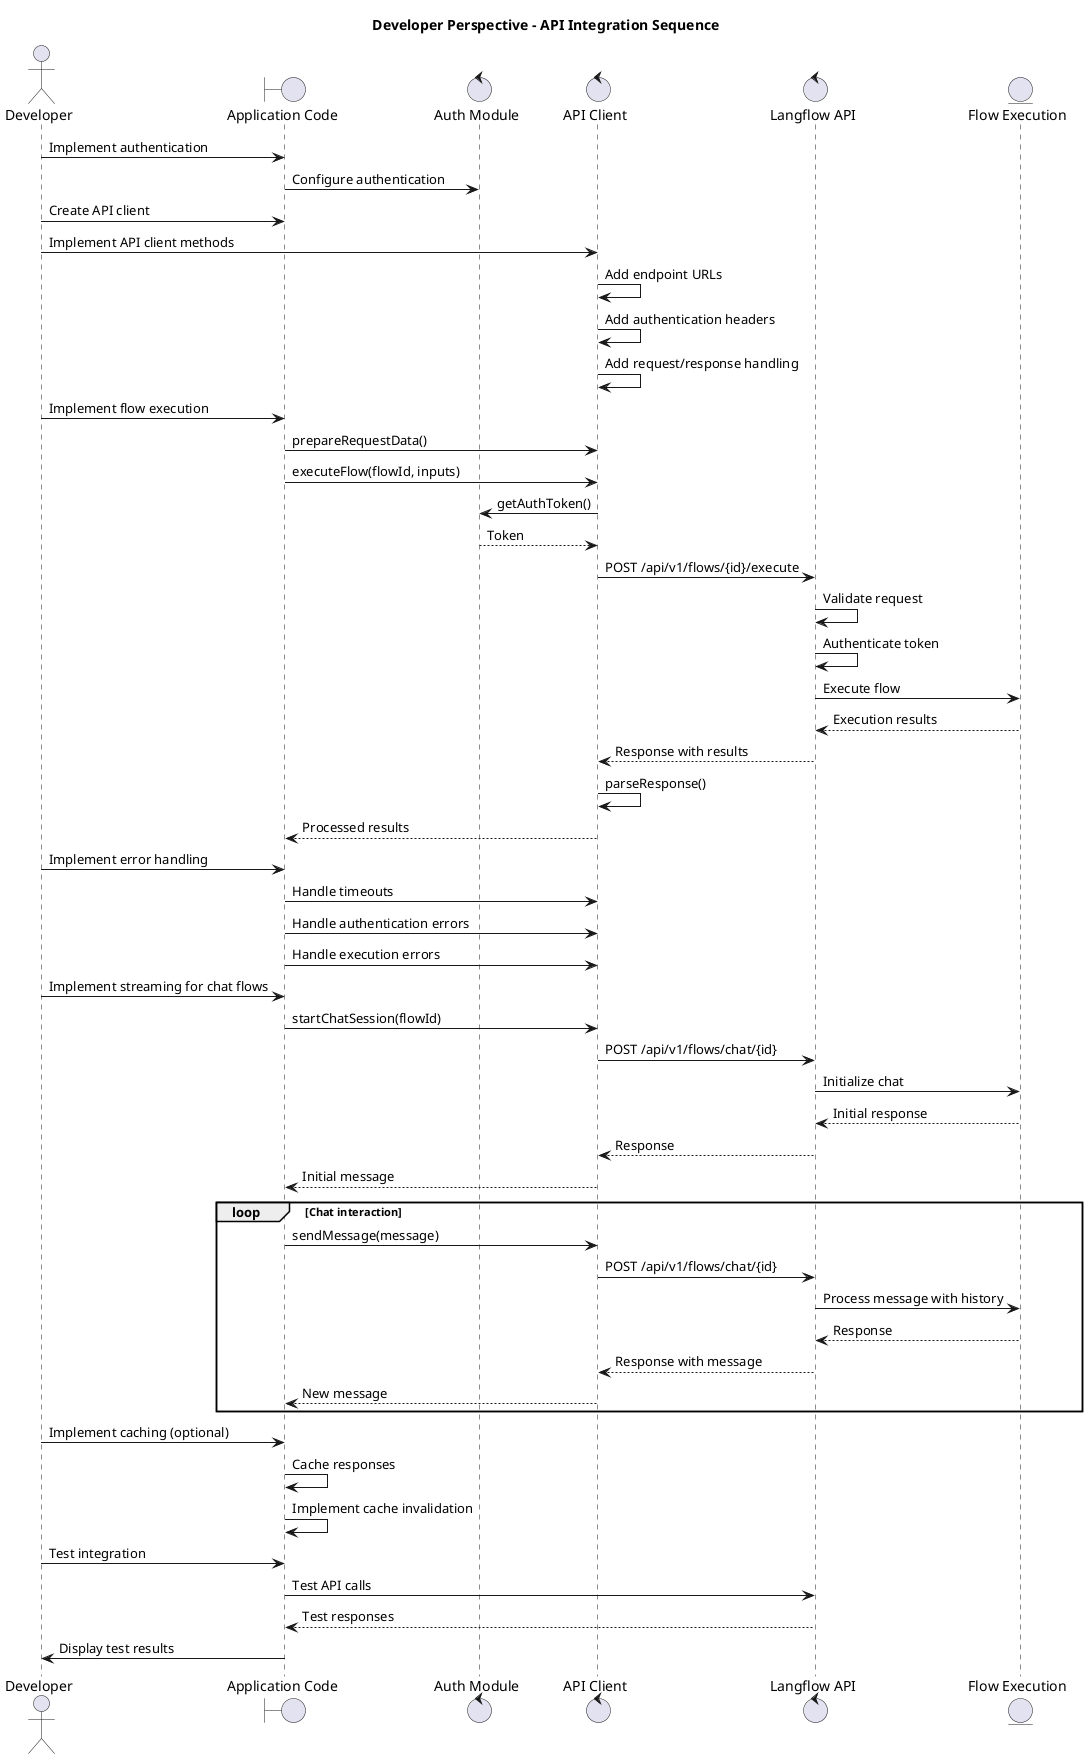 @startuml Developer_API_Integration
title Developer Perspective - API Integration Sequence

actor "Developer" as Developer
boundary "Application Code" as App
control "Auth Module" as Auth
control "API Client" as Client
control "Langflow API" as API
entity "Flow Execution" as Flow

Developer -> App: Implement authentication
App -> Auth: Configure authentication
Developer -> App: Create API client

Developer -> Client: Implement API client methods
Client -> Client: Add endpoint URLs
Client -> Client: Add authentication headers
Client -> Client: Add request/response handling

Developer -> App: Implement flow execution
App -> Client: prepareRequestData()
App -> Client: executeFlow(flowId, inputs)
Client -> Auth: getAuthToken()
Auth --> Client: Token
Client -> API: POST /api/v1/flows/{id}/execute
API -> API: Validate request
API -> API: Authenticate token
API -> Flow: Execute flow
Flow --> API: Execution results
API --> Client: Response with results
Client -> Client: parseResponse()
Client --> App: Processed results

Developer -> App: Implement error handling
App -> Client: Handle timeouts
App -> Client: Handle authentication errors
App -> Client: Handle execution errors

Developer -> App: Implement streaming for chat flows
App -> Client: startChatSession(flowId)
Client -> API: POST /api/v1/flows/chat/{id}
API -> Flow: Initialize chat
Flow --> API: Initial response
API --> Client: Response
Client --> App: Initial message

loop Chat interaction
    App -> Client: sendMessage(message)
    Client -> API: POST /api/v1/flows/chat/{id}
    API -> Flow: Process message with history
    Flow --> API: Response
    API --> Client: Response with message
    Client --> App: New message
end

Developer -> App: Implement caching (optional)
App -> App: Cache responses
App -> App: Implement cache invalidation

Developer -> App: Test integration
App -> API: Test API calls
API --> App: Test responses
App -> Developer: Display test results

@enduml